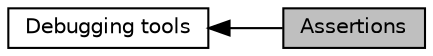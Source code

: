 digraph "Assertions"
{
  edge [fontname="Helvetica",fontsize="10",labelfontname="Helvetica",labelfontsize="10"];
  node [fontname="Helvetica",fontsize="10",shape=box];
  rankdir=LR;
  Node2 [label="Debugging tools",height=0.2,width=0.4,color="black", fillcolor="white", style="filled",URL="$group__debugging.html",tooltip="Assertions, breakpoints, logging, and abnormal program termination."];
  Node1 [label="Assertions",height=0.2,width=0.4,color="black", fillcolor="grey75", style="filled", fontcolor="black",tooltip="Assert functions and macros."];
  Node2->Node1 [shape=plaintext, dir="back", style="solid"];
}

